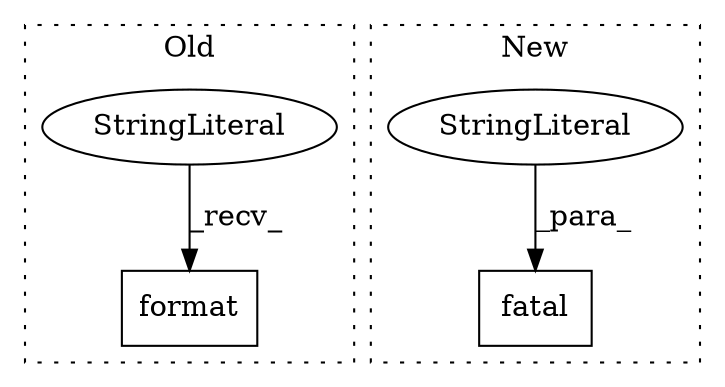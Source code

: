 digraph G {
subgraph cluster0 {
1 [label="format" a="32" s="1977,1990" l="7,1" shape="box"];
3 [label="StringLiteral" a="45" s="1900" l="76" shape="ellipse"];
label = "Old";
style="dotted";
}
subgraph cluster1 {
2 [label="fatal" a="32" s="1921,2010" l="6,1" shape="box"];
4 [label="StringLiteral" a="45" s="1927" l="76" shape="ellipse"];
label = "New";
style="dotted";
}
3 -> 1 [label="_recv_"];
4 -> 2 [label="_para_"];
}